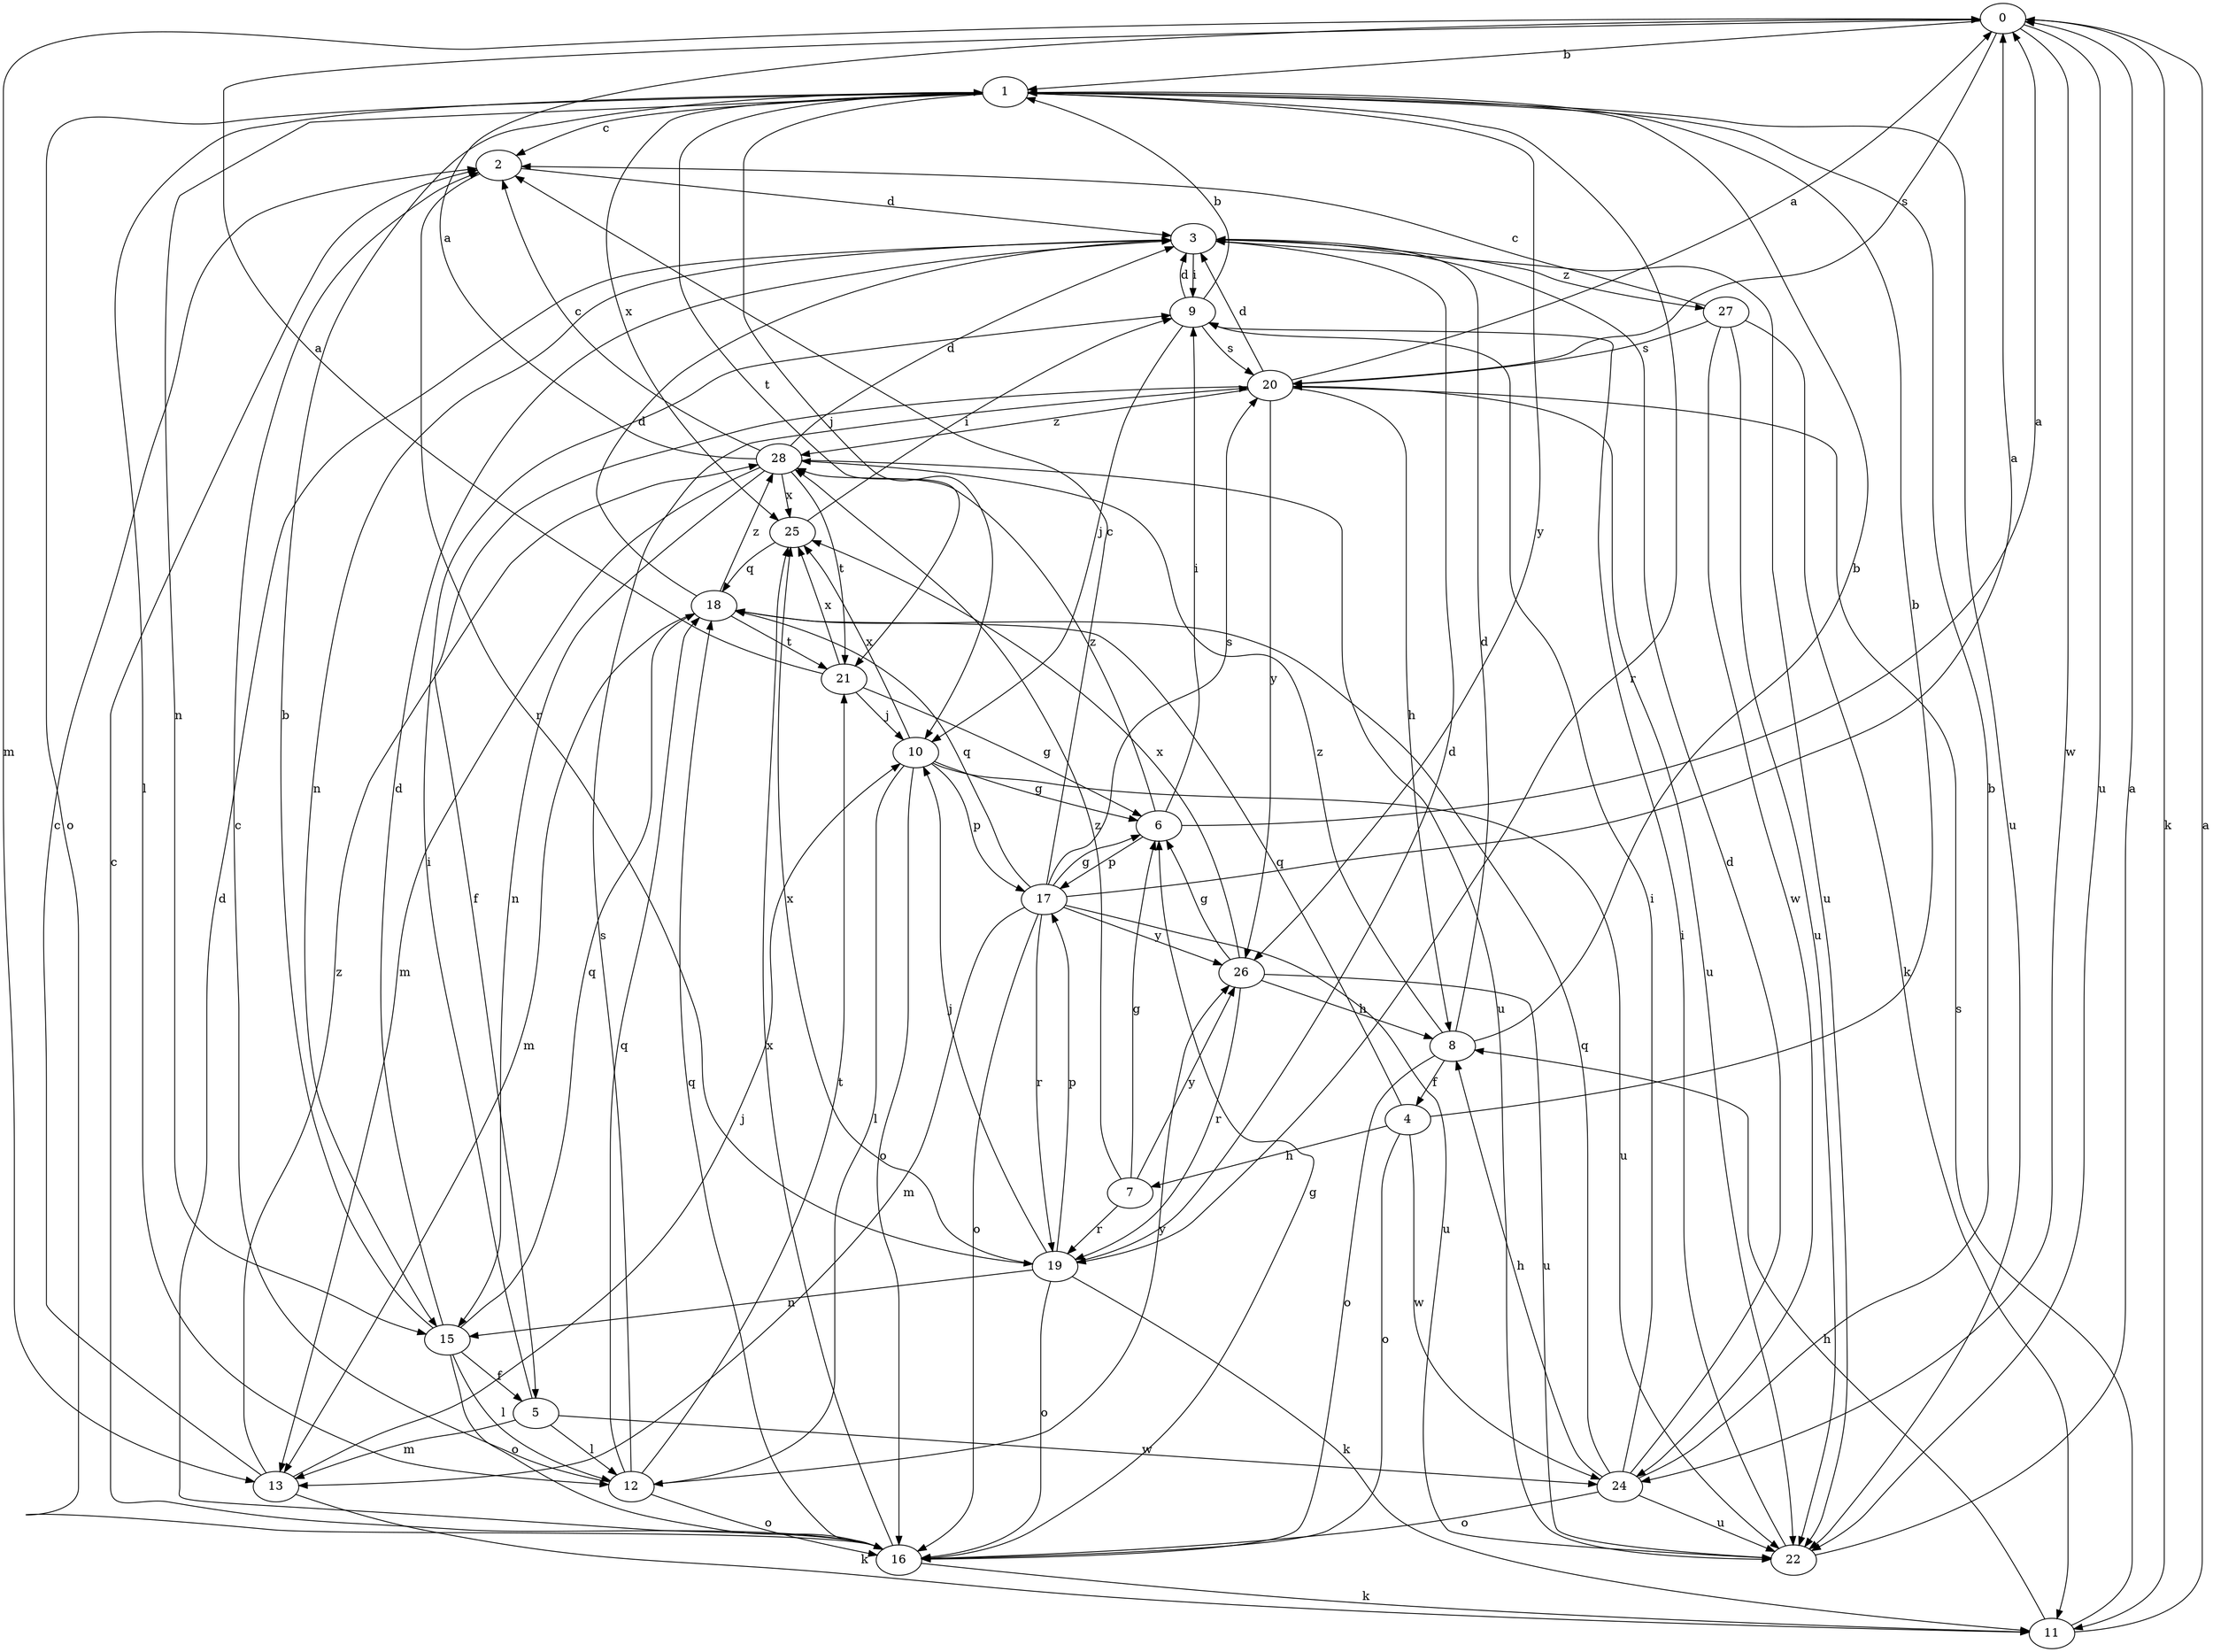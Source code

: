 strict digraph  {
0;
1;
2;
3;
4;
5;
6;
7;
8;
9;
10;
11;
12;
13;
15;
16;
17;
18;
19;
20;
21;
22;
24;
25;
26;
27;
28;
0 -> 1  [label=b];
0 -> 11  [label=k];
0 -> 13  [label=m];
0 -> 20  [label=s];
0 -> 22  [label=u];
0 -> 24  [label=w];
1 -> 2  [label=c];
1 -> 10  [label=j];
1 -> 12  [label=l];
1 -> 15  [label=n];
1 -> 16  [label=o];
1 -> 19  [label=r];
1 -> 21  [label=t];
1 -> 22  [label=u];
1 -> 25  [label=x];
1 -> 26  [label=y];
2 -> 3  [label=d];
2 -> 19  [label=r];
3 -> 9  [label=i];
3 -> 15  [label=n];
3 -> 22  [label=u];
3 -> 27  [label=z];
4 -> 1  [label=b];
4 -> 7  [label=h];
4 -> 16  [label=o];
4 -> 18  [label=q];
4 -> 24  [label=w];
5 -> 9  [label=i];
5 -> 12  [label=l];
5 -> 13  [label=m];
5 -> 24  [label=w];
6 -> 0  [label=a];
6 -> 9  [label=i];
6 -> 17  [label=p];
6 -> 28  [label=z];
7 -> 6  [label=g];
7 -> 19  [label=r];
7 -> 26  [label=y];
7 -> 28  [label=z];
8 -> 1  [label=b];
8 -> 3  [label=d];
8 -> 4  [label=f];
8 -> 16  [label=o];
8 -> 28  [label=z];
9 -> 1  [label=b];
9 -> 3  [label=d];
9 -> 10  [label=j];
9 -> 20  [label=s];
10 -> 6  [label=g];
10 -> 12  [label=l];
10 -> 16  [label=o];
10 -> 17  [label=p];
10 -> 22  [label=u];
10 -> 25  [label=x];
11 -> 0  [label=a];
11 -> 8  [label=h];
11 -> 20  [label=s];
12 -> 2  [label=c];
12 -> 16  [label=o];
12 -> 18  [label=q];
12 -> 20  [label=s];
12 -> 21  [label=t];
12 -> 26  [label=y];
13 -> 2  [label=c];
13 -> 10  [label=j];
13 -> 11  [label=k];
13 -> 28  [label=z];
15 -> 1  [label=b];
15 -> 3  [label=d];
15 -> 5  [label=f];
15 -> 12  [label=l];
15 -> 16  [label=o];
15 -> 18  [label=q];
16 -> 2  [label=c];
16 -> 3  [label=d];
16 -> 6  [label=g];
16 -> 11  [label=k];
16 -> 18  [label=q];
16 -> 25  [label=x];
17 -> 0  [label=a];
17 -> 2  [label=c];
17 -> 6  [label=g];
17 -> 13  [label=m];
17 -> 16  [label=o];
17 -> 18  [label=q];
17 -> 19  [label=r];
17 -> 20  [label=s];
17 -> 22  [label=u];
17 -> 26  [label=y];
18 -> 3  [label=d];
18 -> 13  [label=m];
18 -> 21  [label=t];
18 -> 28  [label=z];
19 -> 3  [label=d];
19 -> 10  [label=j];
19 -> 11  [label=k];
19 -> 15  [label=n];
19 -> 16  [label=o];
19 -> 17  [label=p];
19 -> 25  [label=x];
20 -> 0  [label=a];
20 -> 3  [label=d];
20 -> 5  [label=f];
20 -> 8  [label=h];
20 -> 22  [label=u];
20 -> 26  [label=y];
20 -> 28  [label=z];
21 -> 0  [label=a];
21 -> 6  [label=g];
21 -> 10  [label=j];
21 -> 25  [label=x];
22 -> 0  [label=a];
22 -> 9  [label=i];
24 -> 1  [label=b];
24 -> 3  [label=d];
24 -> 8  [label=h];
24 -> 9  [label=i];
24 -> 16  [label=o];
24 -> 18  [label=q];
24 -> 22  [label=u];
25 -> 9  [label=i];
25 -> 18  [label=q];
26 -> 6  [label=g];
26 -> 8  [label=h];
26 -> 19  [label=r];
26 -> 22  [label=u];
26 -> 25  [label=x];
27 -> 2  [label=c];
27 -> 11  [label=k];
27 -> 20  [label=s];
27 -> 22  [label=u];
27 -> 24  [label=w];
28 -> 0  [label=a];
28 -> 2  [label=c];
28 -> 3  [label=d];
28 -> 13  [label=m];
28 -> 15  [label=n];
28 -> 21  [label=t];
28 -> 22  [label=u];
28 -> 25  [label=x];
}
